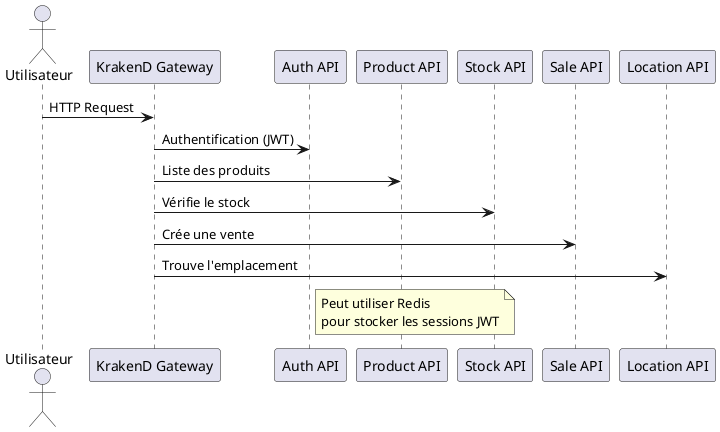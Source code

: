 @startuml proc
actor Utilisateur

participant "KrakenD Gateway" as Gateway
participant "Auth API"
participant "Product API"
participant "Stock API"
participant "Sale API"
participant "Location API"

Utilisateur -> Gateway : HTTP Request
Gateway -> "Auth API" : Authentification (JWT)
Gateway -> "Product API" : Liste des produits
Gateway -> "Stock API" : Vérifie le stock
Gateway -> "Sale API" : Crée une vente
Gateway -> "Location API" : Trouve l'emplacement

note right of "Auth API"
    Peut utiliser Redis
    pour stocker les sessions JWT
end note

@enduml
